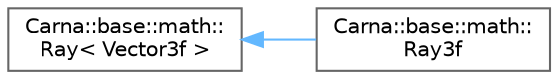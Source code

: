 digraph "Graphical Class Hierarchy"
{
 // LATEX_PDF_SIZE
  bgcolor="transparent";
  edge [fontname=Helvetica,fontsize=10,labelfontname=Helvetica,labelfontsize=10];
  node [fontname=Helvetica,fontsize=10,shape=box,height=0.2,width=0.4];
  rankdir="LR";
  Node0 [id="Node000000",label="Carna::base::math::\lRay\< Vector3f \>",height=0.2,width=0.4,color="grey40", fillcolor="white", style="filled",URL="$classCarna_1_1base_1_1math_1_1Ray.html",tooltip=" "];
  Node0 -> Node1 [id="edge28_Node000000_Node000001",dir="back",color="steelblue1",style="solid",tooltip=" "];
  Node1 [id="Node000001",label="Carna::base::math::\lRay3f",height=0.2,width=0.4,color="grey40", fillcolor="white", style="filled",URL="$classCarna_1_1base_1_1math_1_1Ray3f.html",tooltip="Defines ray in ."];
}
